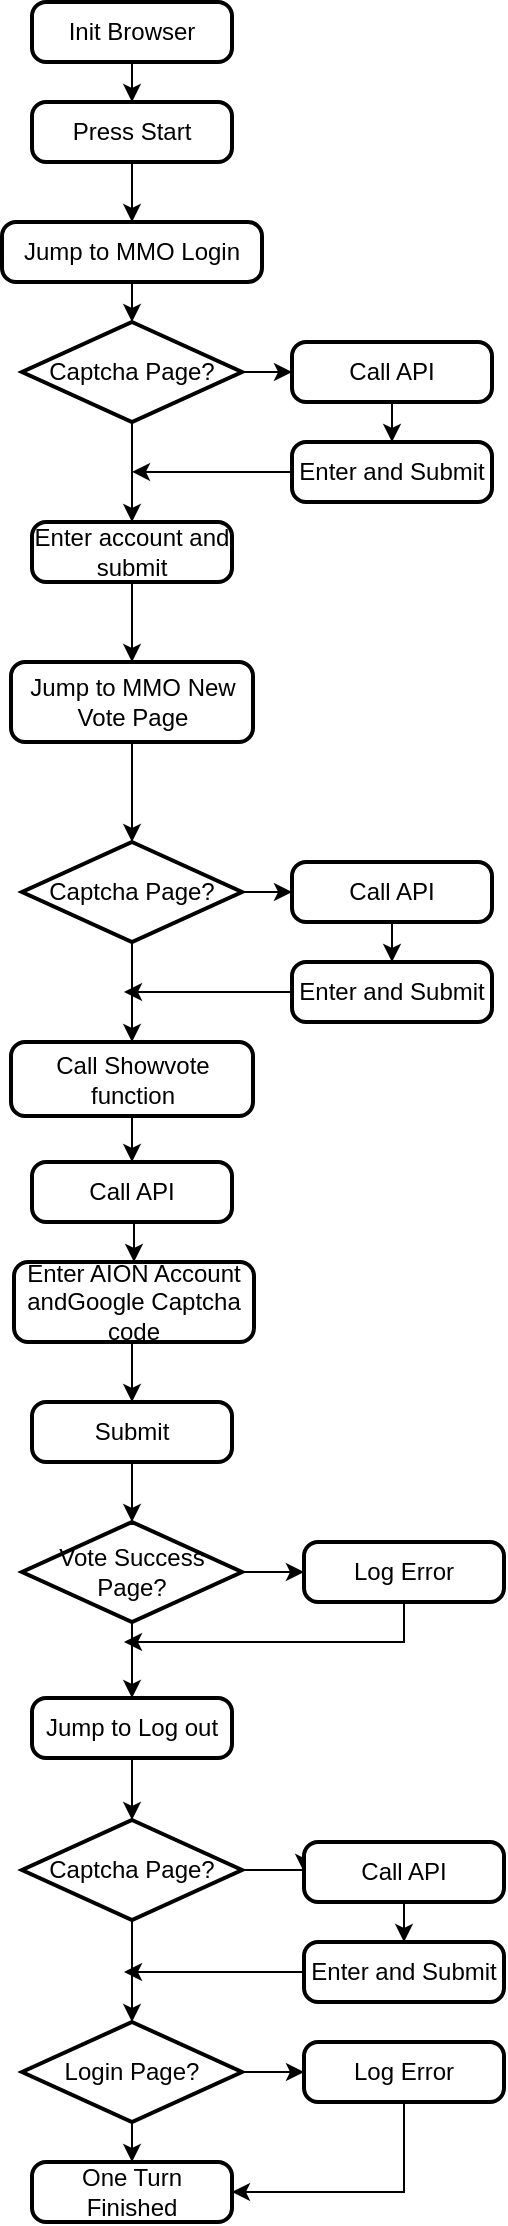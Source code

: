 <mxfile version="20.6.0" type="github">
  <diagram id="C5RBs43oDa-KdzZeNtuy" name="Page-1">
    <mxGraphModel dx="981" dy="2831" grid="1" gridSize="10" guides="1" tooltips="1" connect="1" arrows="1" fold="1" page="1" pageScale="1" pageWidth="827" pageHeight="1169" math="0" shadow="0">
      <root>
        <mxCell id="WIyWlLk6GJQsqaUBKTNV-0" />
        <mxCell id="WIyWlLk6GJQsqaUBKTNV-1" parent="WIyWlLk6GJQsqaUBKTNV-0" />
        <mxCell id="YACIBhElaQEuO_AgYYL1-11" value="" style="edgeStyle=orthogonalEdgeStyle;rounded=0;orthogonalLoop=1;jettySize=auto;html=1;" parent="WIyWlLk6GJQsqaUBKTNV-1" source="YACIBhElaQEuO_AgYYL1-0" target="YACIBhElaQEuO_AgYYL1-2" edge="1">
          <mxGeometry relative="1" as="geometry" />
        </mxCell>
        <mxCell id="YACIBhElaQEuO_AgYYL1-0" value="Init&amp;nbsp;Browser" style="rounded=1;whiteSpace=wrap;html=1;absoluteArcSize=1;arcSize=14;strokeWidth=2;" parent="WIyWlLk6GJQsqaUBKTNV-1" vertex="1">
          <mxGeometry x="184" y="-2300" width="100" height="30" as="geometry" />
        </mxCell>
        <mxCell id="YACIBhElaQEuO_AgYYL1-15" style="edgeStyle=orthogonalEdgeStyle;rounded=0;orthogonalLoop=1;jettySize=auto;html=1;exitX=0.5;exitY=1;exitDx=0;exitDy=0;entryX=0.5;entryY=0;entryDx=0;entryDy=0;entryPerimeter=0;" parent="WIyWlLk6GJQsqaUBKTNV-1" source="YACIBhElaQEuO_AgYYL1-1" target="YACIBhElaQEuO_AgYYL1-4" edge="1">
          <mxGeometry relative="1" as="geometry" />
        </mxCell>
        <mxCell id="YACIBhElaQEuO_AgYYL1-1" value="Jump&amp;nbsp;to&amp;nbsp;MMO&amp;nbsp;Login" style="rounded=1;whiteSpace=wrap;html=1;absoluteArcSize=1;arcSize=14;strokeWidth=2;" parent="WIyWlLk6GJQsqaUBKTNV-1" vertex="1">
          <mxGeometry x="169" y="-2190" width="130" height="30" as="geometry" />
        </mxCell>
        <mxCell id="YACIBhElaQEuO_AgYYL1-14" style="edgeStyle=orthogonalEdgeStyle;rounded=0;orthogonalLoop=1;jettySize=auto;html=1;exitX=0.5;exitY=1;exitDx=0;exitDy=0;entryX=0.5;entryY=0;entryDx=0;entryDy=0;" parent="WIyWlLk6GJQsqaUBKTNV-1" source="YACIBhElaQEuO_AgYYL1-2" target="YACIBhElaQEuO_AgYYL1-1" edge="1">
          <mxGeometry relative="1" as="geometry" />
        </mxCell>
        <mxCell id="YACIBhElaQEuO_AgYYL1-2" value="Press&amp;nbsp;Start" style="rounded=1;whiteSpace=wrap;html=1;absoluteArcSize=1;arcSize=14;strokeWidth=2;" parent="WIyWlLk6GJQsqaUBKTNV-1" vertex="1">
          <mxGeometry x="184" y="-2250" width="100" height="30" as="geometry" />
        </mxCell>
        <mxCell id="YACIBhElaQEuO_AgYYL1-8" style="edgeStyle=orthogonalEdgeStyle;rounded=0;orthogonalLoop=1;jettySize=auto;html=1;exitX=1;exitY=0.5;exitDx=0;exitDy=0;exitPerimeter=0;" parent="WIyWlLk6GJQsqaUBKTNV-1" source="YACIBhElaQEuO_AgYYL1-4" target="YACIBhElaQEuO_AgYYL1-5" edge="1">
          <mxGeometry relative="1" as="geometry" />
        </mxCell>
        <mxCell id="YACIBhElaQEuO_AgYYL1-9" value="" style="edgeStyle=orthogonalEdgeStyle;rounded=0;orthogonalLoop=1;jettySize=auto;html=1;" parent="WIyWlLk6GJQsqaUBKTNV-1" source="YACIBhElaQEuO_AgYYL1-4" target="YACIBhElaQEuO_AgYYL1-7" edge="1">
          <mxGeometry relative="1" as="geometry" />
        </mxCell>
        <mxCell id="YACIBhElaQEuO_AgYYL1-4" value="Captcha&amp;nbsp;Page?" style="strokeWidth=2;html=1;shape=mxgraph.flowchart.decision;whiteSpace=wrap;" parent="WIyWlLk6GJQsqaUBKTNV-1" vertex="1">
          <mxGeometry x="179" y="-2140" width="110" height="50" as="geometry" />
        </mxCell>
        <mxCell id="YACIBhElaQEuO_AgYYL1-10" value="" style="edgeStyle=orthogonalEdgeStyle;rounded=0;orthogonalLoop=1;jettySize=auto;html=1;" parent="WIyWlLk6GJQsqaUBKTNV-1" source="YACIBhElaQEuO_AgYYL1-5" target="YACIBhElaQEuO_AgYYL1-6" edge="1">
          <mxGeometry relative="1" as="geometry" />
        </mxCell>
        <mxCell id="YACIBhElaQEuO_AgYYL1-5" value="Call API" style="rounded=1;whiteSpace=wrap;html=1;absoluteArcSize=1;arcSize=14;strokeWidth=2;" parent="WIyWlLk6GJQsqaUBKTNV-1" vertex="1">
          <mxGeometry x="314" y="-2130" width="100" height="30" as="geometry" />
        </mxCell>
        <mxCell id="YACIBhElaQEuO_AgYYL1-16" style="edgeStyle=orthogonalEdgeStyle;rounded=0;orthogonalLoop=1;jettySize=auto;html=1;exitX=0;exitY=0.5;exitDx=0;exitDy=0;" parent="WIyWlLk6GJQsqaUBKTNV-1" source="YACIBhElaQEuO_AgYYL1-6" edge="1">
          <mxGeometry relative="1" as="geometry">
            <mxPoint x="234" y="-2065.069" as="targetPoint" />
          </mxGeometry>
        </mxCell>
        <mxCell id="YACIBhElaQEuO_AgYYL1-6" value="Enter and Submit" style="rounded=1;whiteSpace=wrap;html=1;absoluteArcSize=1;arcSize=14;strokeWidth=2;" parent="WIyWlLk6GJQsqaUBKTNV-1" vertex="1">
          <mxGeometry x="314" y="-2080" width="100" height="30" as="geometry" />
        </mxCell>
        <mxCell id="kg2VcP-rL61T63yrzpJs-7" style="edgeStyle=orthogonalEdgeStyle;rounded=0;orthogonalLoop=1;jettySize=auto;html=1;exitX=0.5;exitY=1;exitDx=0;exitDy=0;" edge="1" parent="WIyWlLk6GJQsqaUBKTNV-1" source="YACIBhElaQEuO_AgYYL1-7" target="kg2VcP-rL61T63yrzpJs-0">
          <mxGeometry relative="1" as="geometry" />
        </mxCell>
        <mxCell id="YACIBhElaQEuO_AgYYL1-7" value="Enter account and submit" style="rounded=1;whiteSpace=wrap;html=1;absoluteArcSize=1;arcSize=14;strokeWidth=2;" parent="WIyWlLk6GJQsqaUBKTNV-1" vertex="1">
          <mxGeometry x="184" y="-2040" width="100" height="30" as="geometry" />
        </mxCell>
        <mxCell id="kg2VcP-rL61T63yrzpJs-8" style="edgeStyle=orthogonalEdgeStyle;rounded=0;orthogonalLoop=1;jettySize=auto;html=1;exitX=0.5;exitY=1;exitDx=0;exitDy=0;" edge="1" parent="WIyWlLk6GJQsqaUBKTNV-1" source="kg2VcP-rL61T63yrzpJs-0" target="kg2VcP-rL61T63yrzpJs-1">
          <mxGeometry relative="1" as="geometry" />
        </mxCell>
        <mxCell id="kg2VcP-rL61T63yrzpJs-0" value="Jump&amp;nbsp;to&amp;nbsp;MMO&amp;nbsp;New Vote Page" style="rounded=1;whiteSpace=wrap;html=1;absoluteArcSize=1;arcSize=14;strokeWidth=2;" vertex="1" parent="WIyWlLk6GJQsqaUBKTNV-1">
          <mxGeometry x="173.5" y="-1970" width="121" height="40" as="geometry" />
        </mxCell>
        <mxCell id="kg2VcP-rL61T63yrzpJs-6" style="edgeStyle=orthogonalEdgeStyle;rounded=0;orthogonalLoop=1;jettySize=auto;html=1;exitX=1;exitY=0.5;exitDx=0;exitDy=0;exitPerimeter=0;entryX=0;entryY=0.5;entryDx=0;entryDy=0;" edge="1" parent="WIyWlLk6GJQsqaUBKTNV-1" source="kg2VcP-rL61T63yrzpJs-1" target="kg2VcP-rL61T63yrzpJs-3">
          <mxGeometry relative="1" as="geometry" />
        </mxCell>
        <mxCell id="kg2VcP-rL61T63yrzpJs-11" style="edgeStyle=orthogonalEdgeStyle;rounded=0;orthogonalLoop=1;jettySize=auto;html=1;entryX=0.5;entryY=0;entryDx=0;entryDy=0;" edge="1" parent="WIyWlLk6GJQsqaUBKTNV-1" source="kg2VcP-rL61T63yrzpJs-1" target="kg2VcP-rL61T63yrzpJs-9">
          <mxGeometry relative="1" as="geometry" />
        </mxCell>
        <mxCell id="kg2VcP-rL61T63yrzpJs-1" value="Captcha&amp;nbsp;Page?" style="strokeWidth=2;html=1;shape=mxgraph.flowchart.decision;whiteSpace=wrap;" vertex="1" parent="WIyWlLk6GJQsqaUBKTNV-1">
          <mxGeometry x="179" y="-1880" width="110" height="50" as="geometry" />
        </mxCell>
        <mxCell id="kg2VcP-rL61T63yrzpJs-2" value="" style="edgeStyle=orthogonalEdgeStyle;rounded=0;orthogonalLoop=1;jettySize=auto;html=1;" edge="1" parent="WIyWlLk6GJQsqaUBKTNV-1" source="kg2VcP-rL61T63yrzpJs-3" target="kg2VcP-rL61T63yrzpJs-4">
          <mxGeometry relative="1" as="geometry" />
        </mxCell>
        <mxCell id="kg2VcP-rL61T63yrzpJs-3" value="Call API" style="rounded=1;whiteSpace=wrap;html=1;absoluteArcSize=1;arcSize=14;strokeWidth=2;" vertex="1" parent="WIyWlLk6GJQsqaUBKTNV-1">
          <mxGeometry x="314" y="-1870" width="100" height="30" as="geometry" />
        </mxCell>
        <mxCell id="kg2VcP-rL61T63yrzpJs-12" style="edgeStyle=orthogonalEdgeStyle;rounded=0;orthogonalLoop=1;jettySize=auto;html=1;exitX=0;exitY=0.5;exitDx=0;exitDy=0;" edge="1" parent="WIyWlLk6GJQsqaUBKTNV-1" source="kg2VcP-rL61T63yrzpJs-4">
          <mxGeometry relative="1" as="geometry">
            <mxPoint x="230" y="-1805" as="targetPoint" />
          </mxGeometry>
        </mxCell>
        <mxCell id="kg2VcP-rL61T63yrzpJs-4" value="Enter and Submit" style="rounded=1;whiteSpace=wrap;html=1;absoluteArcSize=1;arcSize=14;strokeWidth=2;" vertex="1" parent="WIyWlLk6GJQsqaUBKTNV-1">
          <mxGeometry x="314" y="-1820" width="100" height="30" as="geometry" />
        </mxCell>
        <mxCell id="kg2VcP-rL61T63yrzpJs-38" style="edgeStyle=orthogonalEdgeStyle;rounded=0;orthogonalLoop=1;jettySize=auto;html=1;exitX=0.5;exitY=1;exitDx=0;exitDy=0;entryX=0.5;entryY=0;entryDx=0;entryDy=0;" edge="1" parent="WIyWlLk6GJQsqaUBKTNV-1" source="kg2VcP-rL61T63yrzpJs-9" target="kg2VcP-rL61T63yrzpJs-13">
          <mxGeometry relative="1" as="geometry" />
        </mxCell>
        <mxCell id="kg2VcP-rL61T63yrzpJs-9" value="Call Showvote function" style="rounded=1;whiteSpace=wrap;html=1;absoluteArcSize=1;arcSize=14;strokeWidth=2;" vertex="1" parent="WIyWlLk6GJQsqaUBKTNV-1">
          <mxGeometry x="173.5" y="-1780" width="121" height="37" as="geometry" />
        </mxCell>
        <mxCell id="kg2VcP-rL61T63yrzpJs-39" style="edgeStyle=orthogonalEdgeStyle;rounded=0;orthogonalLoop=1;jettySize=auto;html=1;exitX=0.5;exitY=1;exitDx=0;exitDy=0;entryX=0.5;entryY=0;entryDx=0;entryDy=0;" edge="1" parent="WIyWlLk6GJQsqaUBKTNV-1" source="kg2VcP-rL61T63yrzpJs-13" target="kg2VcP-rL61T63yrzpJs-14">
          <mxGeometry relative="1" as="geometry" />
        </mxCell>
        <mxCell id="kg2VcP-rL61T63yrzpJs-13" value="Call API" style="rounded=1;whiteSpace=wrap;html=1;absoluteArcSize=1;arcSize=14;strokeWidth=2;" vertex="1" parent="WIyWlLk6GJQsqaUBKTNV-1">
          <mxGeometry x="184" y="-1720" width="100" height="30" as="geometry" />
        </mxCell>
        <mxCell id="kg2VcP-rL61T63yrzpJs-40" style="edgeStyle=orthogonalEdgeStyle;rounded=0;orthogonalLoop=1;jettySize=auto;html=1;exitX=0.5;exitY=1;exitDx=0;exitDy=0;entryX=0.5;entryY=0;entryDx=0;entryDy=0;" edge="1" parent="WIyWlLk6GJQsqaUBKTNV-1" source="kg2VcP-rL61T63yrzpJs-14" target="kg2VcP-rL61T63yrzpJs-15">
          <mxGeometry relative="1" as="geometry" />
        </mxCell>
        <mxCell id="kg2VcP-rL61T63yrzpJs-14" value="Enter AION Account andGoogle Captcha code" style="rounded=1;whiteSpace=wrap;html=1;absoluteArcSize=1;arcSize=14;strokeWidth=2;" vertex="1" parent="WIyWlLk6GJQsqaUBKTNV-1">
          <mxGeometry x="175" y="-1670" width="120" height="40" as="geometry" />
        </mxCell>
        <mxCell id="kg2VcP-rL61T63yrzpJs-41" style="edgeStyle=orthogonalEdgeStyle;rounded=0;orthogonalLoop=1;jettySize=auto;html=1;exitX=0.5;exitY=1;exitDx=0;exitDy=0;entryX=0.5;entryY=0;entryDx=0;entryDy=0;entryPerimeter=0;" edge="1" parent="WIyWlLk6GJQsqaUBKTNV-1" source="kg2VcP-rL61T63yrzpJs-15" target="kg2VcP-rL61T63yrzpJs-16">
          <mxGeometry relative="1" as="geometry" />
        </mxCell>
        <mxCell id="kg2VcP-rL61T63yrzpJs-15" value="Submit" style="rounded=1;whiteSpace=wrap;html=1;absoluteArcSize=1;arcSize=14;strokeWidth=2;" vertex="1" parent="WIyWlLk6GJQsqaUBKTNV-1">
          <mxGeometry x="184" y="-1600" width="100" height="30" as="geometry" />
        </mxCell>
        <mxCell id="kg2VcP-rL61T63yrzpJs-25" style="edgeStyle=orthogonalEdgeStyle;rounded=0;orthogonalLoop=1;jettySize=auto;html=1;exitX=0.5;exitY=1;exitDx=0;exitDy=0;exitPerimeter=0;entryX=0.5;entryY=0;entryDx=0;entryDy=0;" edge="1" parent="WIyWlLk6GJQsqaUBKTNV-1" source="kg2VcP-rL61T63yrzpJs-16" target="kg2VcP-rL61T63yrzpJs-18">
          <mxGeometry relative="1" as="geometry" />
        </mxCell>
        <mxCell id="kg2VcP-rL61T63yrzpJs-28" style="edgeStyle=orthogonalEdgeStyle;rounded=0;orthogonalLoop=1;jettySize=auto;html=1;exitX=1;exitY=0.5;exitDx=0;exitDy=0;exitPerimeter=0;entryX=0;entryY=0.5;entryDx=0;entryDy=0;" edge="1" parent="WIyWlLk6GJQsqaUBKTNV-1" source="kg2VcP-rL61T63yrzpJs-16" target="kg2VcP-rL61T63yrzpJs-17">
          <mxGeometry relative="1" as="geometry" />
        </mxCell>
        <mxCell id="kg2VcP-rL61T63yrzpJs-16" value="Vote Success Page?" style="strokeWidth=2;html=1;shape=mxgraph.flowchart.decision;whiteSpace=wrap;" vertex="1" parent="WIyWlLk6GJQsqaUBKTNV-1">
          <mxGeometry x="179" y="-1540" width="110" height="50" as="geometry" />
        </mxCell>
        <mxCell id="kg2VcP-rL61T63yrzpJs-45" style="rounded=0;orthogonalLoop=1;jettySize=auto;html=1;exitX=0.5;exitY=1;exitDx=0;exitDy=0;edgeStyle=elbowEdgeStyle;" edge="1" parent="WIyWlLk6GJQsqaUBKTNV-1" source="kg2VcP-rL61T63yrzpJs-17">
          <mxGeometry relative="1" as="geometry">
            <mxPoint x="230" y="-1480" as="targetPoint" />
            <Array as="points">
              <mxPoint x="370" y="-1490" />
            </Array>
          </mxGeometry>
        </mxCell>
        <mxCell id="kg2VcP-rL61T63yrzpJs-17" value="Log Error" style="rounded=1;whiteSpace=wrap;html=1;absoluteArcSize=1;arcSize=14;strokeWidth=2;" vertex="1" parent="WIyWlLk6GJQsqaUBKTNV-1">
          <mxGeometry x="320" y="-1530" width="100" height="30" as="geometry" />
        </mxCell>
        <mxCell id="kg2VcP-rL61T63yrzpJs-27" style="edgeStyle=orthogonalEdgeStyle;rounded=0;orthogonalLoop=1;jettySize=auto;html=1;exitX=0.5;exitY=1;exitDx=0;exitDy=0;entryX=0.5;entryY=0;entryDx=0;entryDy=0;entryPerimeter=0;" edge="1" parent="WIyWlLk6GJQsqaUBKTNV-1" source="kg2VcP-rL61T63yrzpJs-18" target="kg2VcP-rL61T63yrzpJs-20">
          <mxGeometry relative="1" as="geometry" />
        </mxCell>
        <mxCell id="kg2VcP-rL61T63yrzpJs-18" value="Jump to Log out" style="rounded=1;whiteSpace=wrap;html=1;absoluteArcSize=1;arcSize=14;strokeWidth=2;" vertex="1" parent="WIyWlLk6GJQsqaUBKTNV-1">
          <mxGeometry x="184" y="-1452" width="100" height="30" as="geometry" />
        </mxCell>
        <mxCell id="kg2VcP-rL61T63yrzpJs-19" style="edgeStyle=orthogonalEdgeStyle;rounded=0;orthogonalLoop=1;jettySize=auto;html=1;exitX=1;exitY=0.5;exitDx=0;exitDy=0;exitPerimeter=0;entryX=0;entryY=0.5;entryDx=0;entryDy=0;" edge="1" parent="WIyWlLk6GJQsqaUBKTNV-1" source="kg2VcP-rL61T63yrzpJs-20" target="kg2VcP-rL61T63yrzpJs-22">
          <mxGeometry relative="1" as="geometry" />
        </mxCell>
        <mxCell id="kg2VcP-rL61T63yrzpJs-34" style="edgeStyle=orthogonalEdgeStyle;rounded=0;orthogonalLoop=1;jettySize=auto;html=1;exitX=0.5;exitY=1;exitDx=0;exitDy=0;exitPerimeter=0;entryX=0.5;entryY=0;entryDx=0;entryDy=0;entryPerimeter=0;" edge="1" parent="WIyWlLk6GJQsqaUBKTNV-1" source="kg2VcP-rL61T63yrzpJs-20" target="kg2VcP-rL61T63yrzpJs-30">
          <mxGeometry relative="1" as="geometry" />
        </mxCell>
        <mxCell id="kg2VcP-rL61T63yrzpJs-20" value="Captcha&amp;nbsp;Page?" style="strokeWidth=2;html=1;shape=mxgraph.flowchart.decision;whiteSpace=wrap;" vertex="1" parent="WIyWlLk6GJQsqaUBKTNV-1">
          <mxGeometry x="179" y="-1391" width="110" height="50" as="geometry" />
        </mxCell>
        <mxCell id="kg2VcP-rL61T63yrzpJs-21" value="" style="edgeStyle=orthogonalEdgeStyle;rounded=0;orthogonalLoop=1;jettySize=auto;html=1;" edge="1" parent="WIyWlLk6GJQsqaUBKTNV-1" source="kg2VcP-rL61T63yrzpJs-22" target="kg2VcP-rL61T63yrzpJs-24">
          <mxGeometry relative="1" as="geometry" />
        </mxCell>
        <mxCell id="kg2VcP-rL61T63yrzpJs-22" value="Call API" style="rounded=1;whiteSpace=wrap;html=1;absoluteArcSize=1;arcSize=14;strokeWidth=2;" vertex="1" parent="WIyWlLk6GJQsqaUBKTNV-1">
          <mxGeometry x="320" y="-1380" width="100" height="30" as="geometry" />
        </mxCell>
        <mxCell id="kg2VcP-rL61T63yrzpJs-42" style="edgeStyle=orthogonalEdgeStyle;rounded=0;orthogonalLoop=1;jettySize=auto;html=1;exitX=0;exitY=0.5;exitDx=0;exitDy=0;" edge="1" parent="WIyWlLk6GJQsqaUBKTNV-1" source="kg2VcP-rL61T63yrzpJs-24">
          <mxGeometry relative="1" as="geometry">
            <mxPoint x="230" y="-1315" as="targetPoint" />
          </mxGeometry>
        </mxCell>
        <mxCell id="kg2VcP-rL61T63yrzpJs-24" value="Enter and Submit" style="rounded=1;whiteSpace=wrap;html=1;absoluteArcSize=1;arcSize=14;strokeWidth=2;" vertex="1" parent="WIyWlLk6GJQsqaUBKTNV-1">
          <mxGeometry x="320" y="-1330" width="100" height="30" as="geometry" />
        </mxCell>
        <mxCell id="kg2VcP-rL61T63yrzpJs-33" style="edgeStyle=orthogonalEdgeStyle;rounded=0;orthogonalLoop=1;jettySize=auto;html=1;exitX=0.5;exitY=1;exitDx=0;exitDy=0;exitPerimeter=0;entryX=0.5;entryY=0;entryDx=0;entryDy=0;" edge="1" parent="WIyWlLk6GJQsqaUBKTNV-1" source="kg2VcP-rL61T63yrzpJs-30" target="kg2VcP-rL61T63yrzpJs-31">
          <mxGeometry relative="1" as="geometry" />
        </mxCell>
        <mxCell id="kg2VcP-rL61T63yrzpJs-36" style="edgeStyle=orthogonalEdgeStyle;rounded=0;orthogonalLoop=1;jettySize=auto;html=1;exitX=1;exitY=0.5;exitDx=0;exitDy=0;exitPerimeter=0;entryX=0;entryY=0.5;entryDx=0;entryDy=0;" edge="1" parent="WIyWlLk6GJQsqaUBKTNV-1" source="kg2VcP-rL61T63yrzpJs-30" target="kg2VcP-rL61T63yrzpJs-32">
          <mxGeometry relative="1" as="geometry" />
        </mxCell>
        <mxCell id="kg2VcP-rL61T63yrzpJs-30" value="Login Page?" style="strokeWidth=2;html=1;shape=mxgraph.flowchart.decision;whiteSpace=wrap;" vertex="1" parent="WIyWlLk6GJQsqaUBKTNV-1">
          <mxGeometry x="179" y="-1290" width="110" height="50" as="geometry" />
        </mxCell>
        <mxCell id="kg2VcP-rL61T63yrzpJs-31" value="One Turn Finished" style="rounded=1;whiteSpace=wrap;html=1;absoluteArcSize=1;arcSize=14;strokeWidth=2;" vertex="1" parent="WIyWlLk6GJQsqaUBKTNV-1">
          <mxGeometry x="184" y="-1220" width="100" height="30" as="geometry" />
        </mxCell>
        <mxCell id="kg2VcP-rL61T63yrzpJs-37" style="edgeStyle=orthogonalEdgeStyle;rounded=0;orthogonalLoop=1;jettySize=auto;html=1;exitX=0.5;exitY=1;exitDx=0;exitDy=0;entryX=1;entryY=0.5;entryDx=0;entryDy=0;" edge="1" parent="WIyWlLk6GJQsqaUBKTNV-1" source="kg2VcP-rL61T63yrzpJs-32" target="kg2VcP-rL61T63yrzpJs-31">
          <mxGeometry relative="1" as="geometry" />
        </mxCell>
        <mxCell id="kg2VcP-rL61T63yrzpJs-32" value="Log Error" style="rounded=1;whiteSpace=wrap;html=1;absoluteArcSize=1;arcSize=14;strokeWidth=2;" vertex="1" parent="WIyWlLk6GJQsqaUBKTNV-1">
          <mxGeometry x="320" y="-1280" width="100" height="30" as="geometry" />
        </mxCell>
      </root>
    </mxGraphModel>
  </diagram>
</mxfile>

